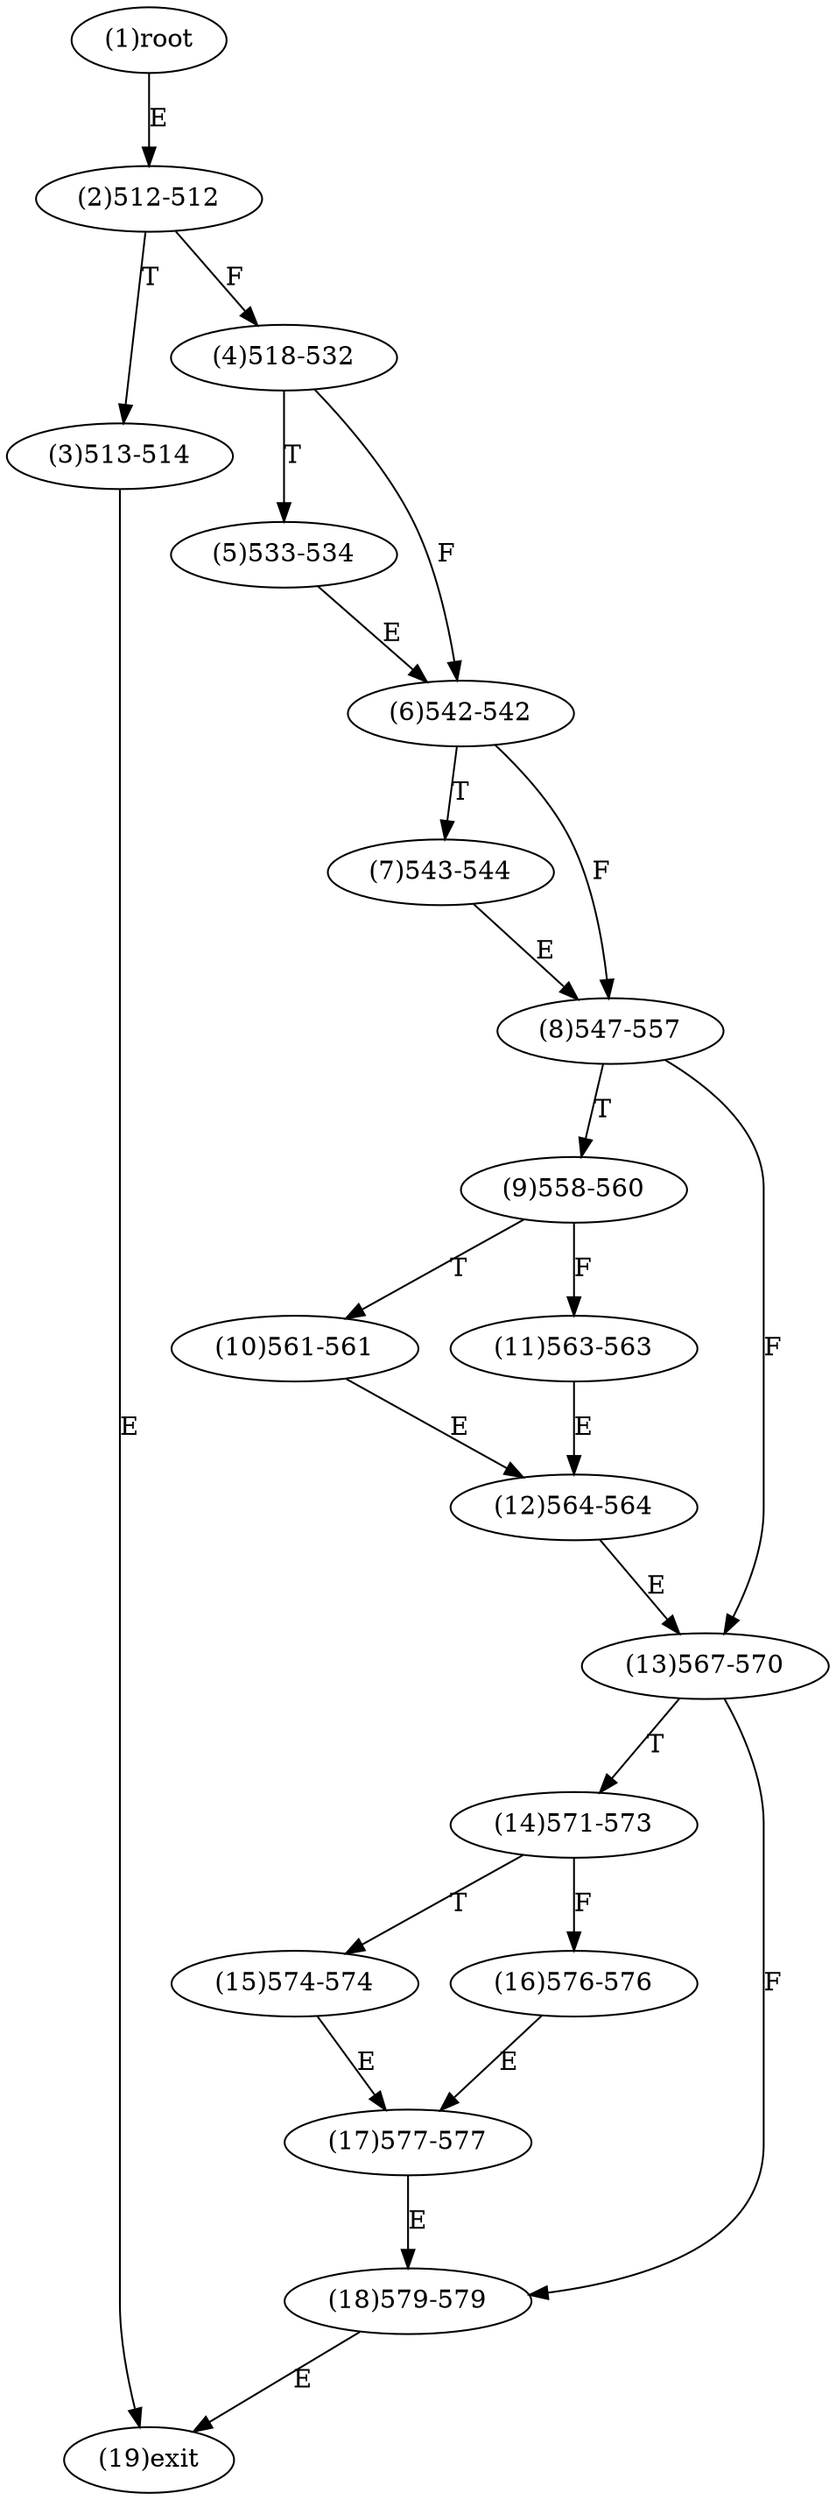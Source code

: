 digraph "" { 
1[ label="(1)root"];
2[ label="(2)512-512"];
3[ label="(3)513-514"];
4[ label="(4)518-532"];
5[ label="(5)533-534"];
6[ label="(6)542-542"];
7[ label="(7)543-544"];
8[ label="(8)547-557"];
9[ label="(9)558-560"];
10[ label="(10)561-561"];
11[ label="(11)563-563"];
12[ label="(12)564-564"];
13[ label="(13)567-570"];
14[ label="(14)571-573"];
15[ label="(15)574-574"];
17[ label="(17)577-577"];
16[ label="(16)576-576"];
19[ label="(19)exit"];
18[ label="(18)579-579"];
1->2[ label="E"];
2->4[ label="F"];
2->3[ label="T"];
3->19[ label="E"];
4->6[ label="F"];
4->5[ label="T"];
5->6[ label="E"];
6->8[ label="F"];
6->7[ label="T"];
7->8[ label="E"];
8->13[ label="F"];
8->9[ label="T"];
9->11[ label="F"];
9->10[ label="T"];
10->12[ label="E"];
11->12[ label="E"];
12->13[ label="E"];
13->18[ label="F"];
13->14[ label="T"];
14->16[ label="F"];
14->15[ label="T"];
15->17[ label="E"];
16->17[ label="E"];
17->18[ label="E"];
18->19[ label="E"];
}